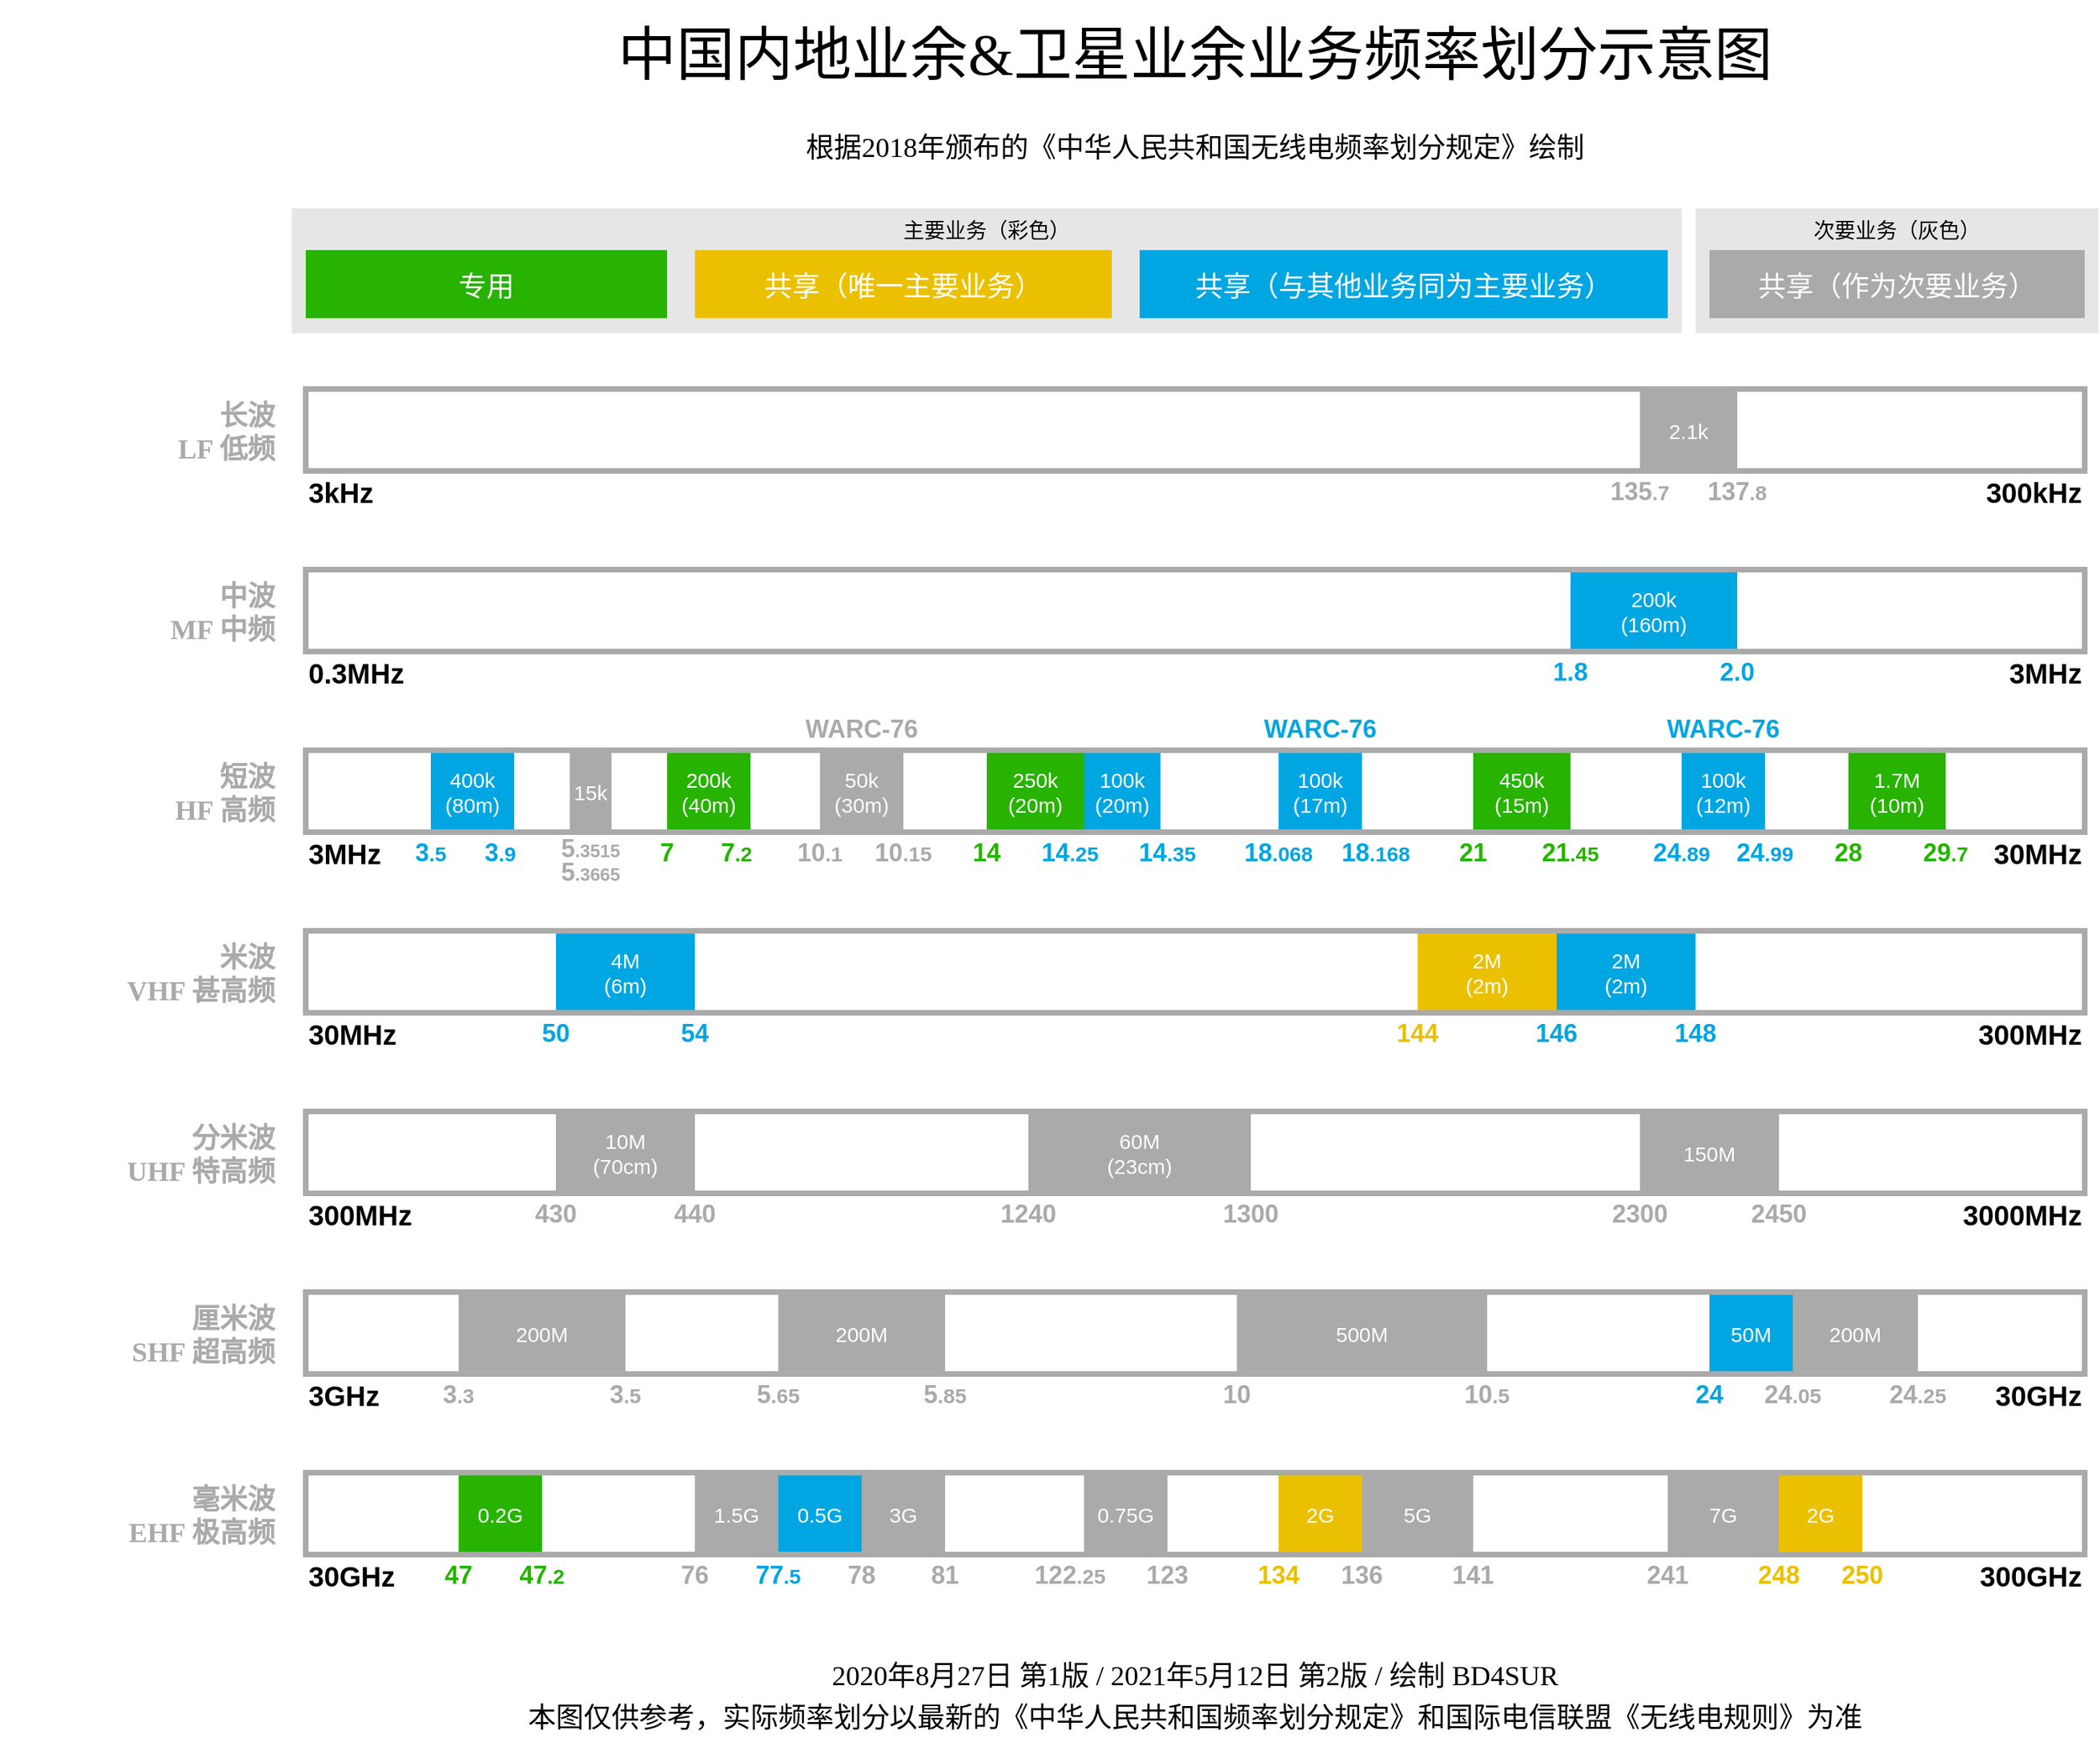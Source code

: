<mxfile version="14.1.8" type="device"><diagram id="ieMSRRrXi7EPUwkaizaH" name="Page-1"><mxGraphModel dx="2588" dy="1910" grid="0" gridSize="10" guides="1" tooltips="1" connect="1" arrows="1" fold="1" page="0" pageScale="1" pageWidth="1920" pageHeight="1200" math="0" shadow="0"><root><mxCell id="0"/><mxCell id="1" parent="0"/><mxCell id="5FhLzuHZLdmhIC0L1uz--5" value="次要业务（灰色）" style="rounded=0;whiteSpace=wrap;html=1;strokeWidth=2;fontFamily=更纱黑体 SC;fontSize=15;align=center;strokeColor=none;fillColor=#E6E6E6;verticalAlign=top;" vertex="1" parent="1"><mxGeometry x="1240" y="130" width="290" height="90" as="geometry"/></mxCell><mxCell id="5FhLzuHZLdmhIC0L1uz--4" value="主要业务（彩色）" style="rounded=0;whiteSpace=wrap;html=1;strokeWidth=2;fontFamily=更纱黑体 SC;fontSize=15;align=center;strokeColor=none;fillColor=#E6E6E6;verticalAlign=top;" vertex="1" parent="1"><mxGeometry x="230" y="130" width="1000" height="90" as="geometry"/></mxCell><mxCell id="8UDpB6ErpZsgrV-sO05f-2" value="3kHz" style="text;html=1;strokeColor=none;fillColor=none;align=left;verticalAlign=middle;whiteSpace=wrap;rounded=0;fontSize=20;fontFamily=Helvetica;fontStyle=1" parent="1" vertex="1"><mxGeometry x="240" y="319" width="160" height="30" as="geometry"/></mxCell><mxCell id="8UDpB6ErpZsgrV-sO05f-3" value="300kHz" style="text;html=1;strokeColor=none;fillColor=none;align=right;verticalAlign=middle;whiteSpace=wrap;rounded=0;fontSize=20;fontFamily=Helvetica;fontStyle=1" parent="1" vertex="1"><mxGeometry x="1390" y="319" width="130" height="30" as="geometry"/></mxCell><mxCell id="8UDpB6ErpZsgrV-sO05f-5" value="2.1k" style="rounded=0;whiteSpace=wrap;html=1;strokeWidth=2;fontFamily=Helvetica;fontSize=15;align=center;strokeColor=none;fontColor=#FFFFFF;labelBackgroundColor=none;fillColor=#AAAAAA;" parent="1" vertex="1"><mxGeometry x="1200" y="260" width="70" height="59" as="geometry"/></mxCell><mxCell id="8UDpB6ErpZsgrV-sO05f-6" value="135&lt;font style=&quot;font-size: 15px&quot;&gt;.7&lt;/font&gt;" style="text;html=1;strokeColor=none;fillColor=none;align=center;verticalAlign=middle;whiteSpace=wrap;rounded=0;fontSize=18;fontFamily=Helvetica;fontStyle=1;fontColor=#AAAAAA;" parent="1" vertex="1"><mxGeometry x="1170" y="319" width="60" height="30" as="geometry"/></mxCell><mxCell id="8UDpB6ErpZsgrV-sO05f-7" value="137&lt;font style=&quot;font-size: 15px&quot;&gt;.8&lt;/font&gt;" style="text;html=1;strokeColor=none;fillColor=none;align=center;verticalAlign=middle;whiteSpace=wrap;rounded=0;fontSize=18;fontFamily=Helvetica;fontStyle=1;fontColor=#AAAAAA;" parent="1" vertex="1"><mxGeometry x="1240" y="319" width="60" height="30" as="geometry"/></mxCell><mxCell id="8UDpB6ErpZsgrV-sO05f-9" value="0.3MHz" style="text;html=1;strokeColor=none;fillColor=none;align=left;verticalAlign=middle;whiteSpace=wrap;rounded=0;fontSize=20;fontFamily=Helvetica;fontStyle=1" parent="1" vertex="1"><mxGeometry x="240" y="449" width="160" height="30" as="geometry"/></mxCell><mxCell id="8UDpB6ErpZsgrV-sO05f-10" value="3MHz" style="text;html=1;strokeColor=none;fillColor=none;align=right;verticalAlign=middle;whiteSpace=wrap;rounded=0;fontSize=20;fontFamily=Helvetica;fontStyle=1" parent="1" vertex="1"><mxGeometry x="1390" y="449" width="130" height="30" as="geometry"/></mxCell><mxCell id="8UDpB6ErpZsgrV-sO05f-15" value="3MHz" style="text;html=1;strokeColor=none;fillColor=none;align=left;verticalAlign=middle;whiteSpace=wrap;rounded=0;fontSize=20;fontFamily=Helvetica;fontStyle=1" parent="1" vertex="1"><mxGeometry x="240" y="579" width="160" height="30" as="geometry"/></mxCell><mxCell id="8UDpB6ErpZsgrV-sO05f-16" value="30MHz" style="text;html=1;strokeColor=none;fillColor=none;align=right;verticalAlign=middle;whiteSpace=wrap;rounded=0;fontSize=20;fontFamily=Helvetica;fontStyle=1" parent="1" vertex="1"><mxGeometry x="1450" y="579" width="70" height="30" as="geometry"/></mxCell><mxCell id="8UDpB6ErpZsgrV-sO05f-18" value="30MHz" style="text;html=1;strokeColor=none;fillColor=none;align=left;verticalAlign=middle;whiteSpace=wrap;rounded=0;fontSize=20;fontFamily=Helvetica;fontStyle=1" parent="1" vertex="1"><mxGeometry x="240" y="709" width="160" height="30" as="geometry"/></mxCell><mxCell id="8UDpB6ErpZsgrV-sO05f-19" value="300MHz" style="text;html=1;strokeColor=none;fillColor=none;align=right;verticalAlign=middle;whiteSpace=wrap;rounded=0;fontSize=20;fontFamily=Helvetica;fontStyle=1" parent="1" vertex="1"><mxGeometry x="1390" y="709" width="130" height="30" as="geometry"/></mxCell><mxCell id="8UDpB6ErpZsgrV-sO05f-21" value="300MHz" style="text;html=1;strokeColor=none;fillColor=none;align=left;verticalAlign=middle;whiteSpace=wrap;rounded=0;fontSize=20;fontFamily=Helvetica;fontStyle=1" parent="1" vertex="1"><mxGeometry x="240" y="839" width="160" height="30" as="geometry"/></mxCell><mxCell id="8UDpB6ErpZsgrV-sO05f-22" value="3000MHz" style="text;html=1;strokeColor=none;fillColor=none;align=right;verticalAlign=middle;whiteSpace=wrap;rounded=0;fontSize=20;fontFamily=Helvetica;fontStyle=1" parent="1" vertex="1"><mxGeometry x="1390" y="839" width="130" height="30" as="geometry"/></mxCell><mxCell id="8UDpB6ErpZsgrV-sO05f-24" value="3GHz" style="text;html=1;strokeColor=none;fillColor=none;align=left;verticalAlign=middle;whiteSpace=wrap;rounded=0;fontSize=20;fontFamily=Helvetica;fontStyle=1" parent="1" vertex="1"><mxGeometry x="240" y="969" width="160" height="30" as="geometry"/></mxCell><mxCell id="8UDpB6ErpZsgrV-sO05f-25" value="30GHz" style="text;html=1;strokeColor=none;fillColor=none;align=right;verticalAlign=middle;whiteSpace=wrap;rounded=0;fontSize=20;fontFamily=Helvetica;fontStyle=1" parent="1" vertex="1"><mxGeometry x="1390" y="969" width="130" height="30" as="geometry"/></mxCell><mxCell id="8UDpB6ErpZsgrV-sO05f-27" value="30GHz" style="text;html=1;strokeColor=none;fillColor=none;align=left;verticalAlign=middle;whiteSpace=wrap;rounded=0;fontSize=20;fontFamily=Helvetica;fontStyle=1" parent="1" vertex="1"><mxGeometry x="240" y="1099" width="160" height="30" as="geometry"/></mxCell><mxCell id="8UDpB6ErpZsgrV-sO05f-28" value="300GHz" style="text;html=1;strokeColor=none;fillColor=none;align=right;verticalAlign=middle;whiteSpace=wrap;rounded=0;fontSize=20;fontFamily=Helvetica;fontStyle=1" parent="1" vertex="1"><mxGeometry x="1390" y="1099" width="130" height="30" as="geometry"/></mxCell><mxCell id="8UDpB6ErpZsgrV-sO05f-29" value="200k&lt;br&gt;(160m)" style="rounded=0;whiteSpace=wrap;html=1;strokeWidth=2;fontFamily=Helvetica;fontSize=15;align=center;strokeColor=none;fontColor=#FFFFFF;fillColor=#00A6E2;" parent="1" vertex="1"><mxGeometry x="1150" y="390" width="120" height="59" as="geometry"/></mxCell><mxCell id="8UDpB6ErpZsgrV-sO05f-30" value="1.8" style="text;html=1;strokeColor=none;fillColor=none;align=center;verticalAlign=middle;whiteSpace=wrap;rounded=0;fontSize=18;fontFamily=Helvetica;fontStyle=1;fontColor=#00A6E2;" parent="1" vertex="1"><mxGeometry x="1120" y="449" width="60" height="30" as="geometry"/></mxCell><mxCell id="8UDpB6ErpZsgrV-sO05f-31" value="2.0" style="text;html=1;strokeColor=none;fillColor=none;align=center;verticalAlign=middle;whiteSpace=wrap;rounded=0;fontSize=18;fontFamily=Helvetica;fontStyle=1;fontColor=#00A6E2;" parent="1" vertex="1"><mxGeometry x="1240" y="449" width="60" height="30" as="geometry"/></mxCell><mxCell id="8UDpB6ErpZsgrV-sO05f-36" value="400k&lt;br&gt;(80m)" style="rounded=0;whiteSpace=wrap;html=1;strokeWidth=2;fontFamily=Helvetica;fontSize=15;align=center;strokeColor=none;fontColor=#FFFFFF;fillColor=#00A6E2;" parent="1" vertex="1"><mxGeometry x="330" y="520" width="60" height="59" as="geometry"/></mxCell><mxCell id="8UDpB6ErpZsgrV-sO05f-37" value="3&lt;font style=&quot;font-size: 15px&quot;&gt;.5&lt;/font&gt;" style="text;html=1;strokeColor=none;fillColor=none;align=center;verticalAlign=middle;whiteSpace=wrap;rounded=0;fontSize=18;fontFamily=Helvetica;fontStyle=1;fontColor=#00A6E2;" parent="1" vertex="1"><mxGeometry x="300" y="579" width="60" height="30" as="geometry"/></mxCell><mxCell id="8UDpB6ErpZsgrV-sO05f-38" value="3&lt;font style=&quot;font-size: 15px&quot;&gt;.9&lt;/font&gt;" style="text;html=1;strokeColor=none;fillColor=none;align=center;verticalAlign=middle;whiteSpace=wrap;rounded=0;fontSize=18;fontFamily=Helvetica;fontStyle=1;fontColor=#00A6E2;" parent="1" vertex="1"><mxGeometry x="350" y="579" width="60" height="30" as="geometry"/></mxCell><mxCell id="8UDpB6ErpZsgrV-sO05f-39" value="200k&lt;br&gt;(40m)" style="rounded=0;whiteSpace=wrap;html=1;strokeWidth=2;fontFamily=Helvetica;fontSize=15;align=center;strokeColor=none;fontColor=#FFFFFF;fillColor=#27B300;" parent="1" vertex="1"><mxGeometry x="500" y="520" width="60" height="59" as="geometry"/></mxCell><mxCell id="8UDpB6ErpZsgrV-sO05f-40" value="7" style="text;html=1;strokeColor=none;fillColor=none;align=center;verticalAlign=middle;whiteSpace=wrap;rounded=0;fontSize=18;fontFamily=Helvetica;fontStyle=1;fontColor=#27B300;" parent="1" vertex="1"><mxGeometry x="470" y="579" width="60" height="30" as="geometry"/></mxCell><mxCell id="8UDpB6ErpZsgrV-sO05f-41" value="7&lt;font style=&quot;font-size: 15px&quot;&gt;.2&lt;/font&gt;" style="text;html=1;strokeColor=none;fillColor=none;align=center;verticalAlign=middle;whiteSpace=wrap;rounded=0;fontSize=18;fontFamily=Helvetica;fontStyle=1;fontColor=#27B300;" parent="1" vertex="1"><mxGeometry x="520" y="579" width="60" height="30" as="geometry"/></mxCell><mxCell id="8UDpB6ErpZsgrV-sO05f-42" value="50k&lt;br&gt;(30m)" style="rounded=0;whiteSpace=wrap;html=1;strokeWidth=2;fontFamily=Helvetica;fontSize=15;align=center;strokeColor=none;fontColor=#FFFFFF;labelBackgroundColor=none;fillColor=#AAAAAA;" parent="1" vertex="1"><mxGeometry x="610" y="520" width="60" height="59" as="geometry"/></mxCell><mxCell id="8UDpB6ErpZsgrV-sO05f-43" value="10&lt;font style=&quot;font-size: 15px&quot;&gt;.1&lt;/font&gt;" style="text;html=1;strokeColor=none;fillColor=none;align=center;verticalAlign=middle;whiteSpace=wrap;rounded=0;fontSize=18;fontFamily=Helvetica;fontStyle=1;fontColor=#AAAAAA;" parent="1" vertex="1"><mxGeometry x="580" y="579" width="60" height="30" as="geometry"/></mxCell><mxCell id="8UDpB6ErpZsgrV-sO05f-44" value="10&lt;font style=&quot;font-size: 15px&quot;&gt;.15&lt;/font&gt;" style="text;html=1;strokeColor=none;fillColor=none;align=center;verticalAlign=middle;whiteSpace=wrap;rounded=0;fontSize=18;fontFamily=Helvetica;fontStyle=1;fontColor=#AAAAAA;" parent="1" vertex="1"><mxGeometry x="640" y="579" width="60" height="30" as="geometry"/></mxCell><mxCell id="8UDpB6ErpZsgrV-sO05f-45" value="250k&lt;br&gt;(20m)" style="rounded=0;whiteSpace=wrap;html=1;strokeWidth=2;fontFamily=Helvetica;fontSize=15;align=center;strokeColor=none;fontColor=#FFFFFF;fillColor=#27B300;" parent="1" vertex="1"><mxGeometry x="730" y="520" width="70" height="59" as="geometry"/></mxCell><mxCell id="8UDpB6ErpZsgrV-sO05f-46" value="14" style="text;html=1;strokeColor=none;fillColor=none;align=center;verticalAlign=middle;whiteSpace=wrap;rounded=0;fontSize=18;fontFamily=Helvetica;fontStyle=1;fontColor=#27B300;" parent="1" vertex="1"><mxGeometry x="700" y="579" width="60" height="30" as="geometry"/></mxCell><mxCell id="8UDpB6ErpZsgrV-sO05f-47" value="14&lt;font style=&quot;font-size: 15px&quot;&gt;.25&lt;/font&gt;" style="text;html=1;strokeColor=none;fillColor=none;align=center;verticalAlign=middle;whiteSpace=wrap;rounded=0;fontSize=18;fontFamily=Helvetica;fontStyle=1;fontColor=#00A6E2;" parent="1" vertex="1"><mxGeometry x="760" y="579" width="60" height="30" as="geometry"/></mxCell><mxCell id="8UDpB6ErpZsgrV-sO05f-48" value="100k&lt;br&gt;(20m)" style="rounded=0;whiteSpace=wrap;html=1;strokeWidth=2;fontFamily=Helvetica;fontSize=15;align=center;strokeColor=none;fontColor=#FFFFFF;fillColor=#00A6E2;" parent="1" vertex="1"><mxGeometry x="800" y="520" width="55" height="59" as="geometry"/></mxCell><mxCell id="8UDpB6ErpZsgrV-sO05f-49" value="14&lt;font style=&quot;font-size: 15px&quot;&gt;.35&lt;/font&gt;" style="text;html=1;strokeColor=none;fillColor=none;align=center;verticalAlign=middle;whiteSpace=wrap;rounded=0;fontSize=18;fontFamily=Helvetica;fontStyle=1;fontColor=#00A6E2;" parent="1" vertex="1"><mxGeometry x="830" y="579" width="60" height="30" as="geometry"/></mxCell><mxCell id="8UDpB6ErpZsgrV-sO05f-50" value="100k&lt;br&gt;(17m)" style="rounded=0;whiteSpace=wrap;html=1;strokeWidth=2;fontFamily=Helvetica;fontSize=15;align=center;strokeColor=none;fontColor=#FFFFFF;fillColor=#00A6E2;" parent="1" vertex="1"><mxGeometry x="940" y="520" width="60" height="59" as="geometry"/></mxCell><mxCell id="8UDpB6ErpZsgrV-sO05f-51" value="18&lt;font style=&quot;font-size: 15px&quot;&gt;.068&lt;/font&gt;" style="text;html=1;strokeColor=none;fillColor=none;align=center;verticalAlign=middle;whiteSpace=wrap;rounded=0;fontSize=18;fontFamily=Helvetica;fontStyle=1;fontColor=#00A6E2;" parent="1" vertex="1"><mxGeometry x="910" y="579" width="60" height="30" as="geometry"/></mxCell><mxCell id="8UDpB6ErpZsgrV-sO05f-53" value="18&lt;font style=&quot;font-size: 15px&quot;&gt;.168&lt;/font&gt;" style="text;html=1;strokeColor=none;fillColor=none;align=center;verticalAlign=middle;whiteSpace=wrap;rounded=0;fontSize=18;fontFamily=Helvetica;fontStyle=1;fontColor=#00A6E2;" parent="1" vertex="1"><mxGeometry x="980" y="579" width="60" height="30" as="geometry"/></mxCell><mxCell id="8UDpB6ErpZsgrV-sO05f-54" value="450k&lt;br&gt;(15m)" style="rounded=0;whiteSpace=wrap;html=1;strokeWidth=2;fontFamily=Helvetica;fontSize=15;align=center;strokeColor=none;fontColor=#FFFFFF;fillColor=#27B300;" parent="1" vertex="1"><mxGeometry x="1080" y="520" width="70" height="59" as="geometry"/></mxCell><mxCell id="8UDpB6ErpZsgrV-sO05f-55" value="21" style="text;html=1;strokeColor=none;fillColor=none;align=center;verticalAlign=middle;whiteSpace=wrap;rounded=0;fontSize=18;fontFamily=Helvetica;fontStyle=1;fontColor=#27B300;" parent="1" vertex="1"><mxGeometry x="1050" y="579" width="60" height="30" as="geometry"/></mxCell><mxCell id="8UDpB6ErpZsgrV-sO05f-56" value="&lt;font&gt;21&lt;/font&gt;&lt;font style=&quot;font-size: 15px&quot;&gt;.45&lt;/font&gt;" style="text;html=1;strokeColor=none;fillColor=none;align=center;verticalAlign=middle;whiteSpace=wrap;rounded=0;fontSize=18;fontFamily=Helvetica;fontStyle=1;fontColor=#27B300;" parent="1" vertex="1"><mxGeometry x="1120" y="579" width="60" height="30" as="geometry"/></mxCell><mxCell id="8UDpB6ErpZsgrV-sO05f-59" value="100k&lt;br&gt;(12m)" style="rounded=0;whiteSpace=wrap;html=1;strokeWidth=2;fontFamily=Helvetica;fontSize=15;align=center;strokeColor=none;fontColor=#FFFFFF;fillColor=#00A6E2;" parent="1" vertex="1"><mxGeometry x="1230" y="520" width="60" height="59" as="geometry"/></mxCell><mxCell id="8UDpB6ErpZsgrV-sO05f-60" value="&lt;font&gt;24&lt;/font&gt;&lt;font style=&quot;font-size: 15px&quot;&gt;.89&lt;/font&gt;" style="text;html=1;strokeColor=none;fillColor=none;align=center;verticalAlign=middle;whiteSpace=wrap;rounded=0;fontSize=18;fontFamily=Helvetica;fontStyle=1;fontColor=#00A6E2;" parent="1" vertex="1"><mxGeometry x="1200" y="579" width="60" height="30" as="geometry"/></mxCell><mxCell id="8UDpB6ErpZsgrV-sO05f-61" value="&lt;font&gt;24&lt;/font&gt;&lt;font style=&quot;font-size: 15px&quot;&gt;.99&lt;/font&gt;" style="text;html=1;strokeColor=none;fillColor=none;align=center;verticalAlign=middle;whiteSpace=wrap;rounded=0;fontSize=18;fontFamily=Helvetica;fontStyle=1;fontColor=#00A6E2;" parent="1" vertex="1"><mxGeometry x="1260" y="579" width="60" height="30" as="geometry"/></mxCell><mxCell id="8UDpB6ErpZsgrV-sO05f-62" value="1.7M&lt;br&gt;(10m)" style="rounded=0;whiteSpace=wrap;html=1;strokeWidth=2;fontFamily=Helvetica;fontSize=15;align=center;strokeColor=none;fontColor=#FFFFFF;fillColor=#27B300;" parent="1" vertex="1"><mxGeometry x="1350" y="520" width="70" height="59" as="geometry"/></mxCell><mxCell id="8UDpB6ErpZsgrV-sO05f-63" value="&lt;font&gt;29&lt;/font&gt;&lt;font style=&quot;font-size: 15px&quot;&gt;.7&lt;/font&gt;" style="text;html=1;strokeColor=none;fillColor=none;align=center;verticalAlign=middle;whiteSpace=wrap;rounded=0;fontSize=18;fontFamily=Helvetica;fontStyle=1;fontColor=#27B300;" parent="1" vertex="1"><mxGeometry x="1390" y="579" width="60" height="30" as="geometry"/></mxCell><mxCell id="8UDpB6ErpZsgrV-sO05f-64" value="28" style="text;html=1;strokeColor=none;fillColor=none;align=center;verticalAlign=middle;whiteSpace=wrap;rounded=0;fontSize=18;fontFamily=Helvetica;fontStyle=1;fontColor=#27B300;" parent="1" vertex="1"><mxGeometry x="1320" y="579" width="60" height="30" as="geometry"/></mxCell><mxCell id="8UDpB6ErpZsgrV-sO05f-65" value="4M&lt;br&gt;(6m)" style="rounded=0;whiteSpace=wrap;html=1;strokeWidth=2;fontFamily=Helvetica;fontSize=15;align=center;strokeColor=none;fontColor=#FFFFFF;fillColor=#00A6E2;" parent="1" vertex="1"><mxGeometry x="420" y="650" width="100" height="59" as="geometry"/></mxCell><mxCell id="8UDpB6ErpZsgrV-sO05f-66" value="50" style="text;html=1;strokeColor=none;fillColor=none;align=center;verticalAlign=middle;whiteSpace=wrap;rounded=0;fontSize=18;fontFamily=Helvetica;fontStyle=1;fontColor=#00A6E2;" parent="1" vertex="1"><mxGeometry x="390" y="709" width="60" height="30" as="geometry"/></mxCell><mxCell id="8UDpB6ErpZsgrV-sO05f-67" value="54" style="text;html=1;strokeColor=none;fillColor=none;align=center;verticalAlign=middle;whiteSpace=wrap;rounded=0;fontSize=18;fontFamily=Helvetica;fontStyle=1;fontColor=#00A6E2;" parent="1" vertex="1"><mxGeometry x="490" y="709" width="60" height="30" as="geometry"/></mxCell><mxCell id="8UDpB6ErpZsgrV-sO05f-68" value="2M&lt;br&gt;(2m)" style="rounded=0;whiteSpace=wrap;html=1;strokeWidth=2;fillColor=#EBC000;fontFamily=Helvetica;fontSize=15;align=center;strokeColor=none;fontColor=#FFFFFF;" parent="1" vertex="1"><mxGeometry x="1040" y="650" width="100" height="59" as="geometry"/></mxCell><mxCell id="8UDpB6ErpZsgrV-sO05f-69" value="144" style="text;html=1;strokeColor=none;fillColor=none;align=center;verticalAlign=middle;whiteSpace=wrap;rounded=0;fontSize=18;fontFamily=Helvetica;fontColor=#EBC000;fontStyle=1" parent="1" vertex="1"><mxGeometry x="1010" y="709" width="60" height="30" as="geometry"/></mxCell><mxCell id="8UDpB6ErpZsgrV-sO05f-70" value="146" style="text;html=1;strokeColor=none;fillColor=none;align=center;verticalAlign=middle;whiteSpace=wrap;rounded=0;fontSize=18;fontFamily=Helvetica;fontStyle=1;fontColor=#00A6E2;" parent="1" vertex="1"><mxGeometry x="1110" y="709" width="60" height="30" as="geometry"/></mxCell><mxCell id="8UDpB6ErpZsgrV-sO05f-71" value="2M&lt;br&gt;(2m)" style="rounded=0;whiteSpace=wrap;html=1;strokeWidth=2;fontFamily=Helvetica;fontSize=15;align=center;strokeColor=none;fontColor=#FFFFFF;fillColor=#00A6E2;" parent="1" vertex="1"><mxGeometry x="1140" y="650" width="100" height="59" as="geometry"/></mxCell><mxCell id="8UDpB6ErpZsgrV-sO05f-72" value="148" style="text;html=1;strokeColor=none;fillColor=none;align=center;verticalAlign=middle;whiteSpace=wrap;rounded=0;fontSize=18;fontFamily=Helvetica;fontStyle=1;fontColor=#00A6E2;" parent="1" vertex="1"><mxGeometry x="1210" y="709" width="60" height="30" as="geometry"/></mxCell><mxCell id="8UDpB6ErpZsgrV-sO05f-73" value="10M&lt;br&gt;(70cm)" style="rounded=0;whiteSpace=wrap;html=1;strokeWidth=2;fontFamily=Helvetica;fontSize=15;align=center;strokeColor=none;fontColor=#FFFFFF;labelBackgroundColor=none;fillColor=#AAAAAA;" parent="1" vertex="1"><mxGeometry x="420" y="780" width="100" height="59" as="geometry"/></mxCell><mxCell id="8UDpB6ErpZsgrV-sO05f-74" value="430" style="text;html=1;strokeColor=none;fillColor=none;align=center;verticalAlign=middle;whiteSpace=wrap;rounded=0;fontSize=18;fontFamily=Helvetica;fontStyle=1;fontColor=#AAAAAA;" parent="1" vertex="1"><mxGeometry x="390" y="839" width="60" height="30" as="geometry"/></mxCell><mxCell id="8UDpB6ErpZsgrV-sO05f-75" value="440" style="text;html=1;strokeColor=none;fillColor=none;align=center;verticalAlign=middle;whiteSpace=wrap;rounded=0;fontSize=18;fontFamily=Helvetica;fontStyle=1;fontColor=#AAAAAA;" parent="1" vertex="1"><mxGeometry x="490" y="839" width="60" height="30" as="geometry"/></mxCell><mxCell id="8UDpB6ErpZsgrV-sO05f-76" value="60M&lt;br&gt;(23cm)" style="rounded=0;whiteSpace=wrap;html=1;strokeWidth=2;fontFamily=Helvetica;fontSize=15;align=center;strokeColor=none;fontColor=#FFFFFF;labelBackgroundColor=none;fillColor=#AAAAAA;" parent="1" vertex="1"><mxGeometry x="760" y="780" width="160" height="59" as="geometry"/></mxCell><mxCell id="8UDpB6ErpZsgrV-sO05f-78" value="1240" style="text;html=1;strokeColor=none;fillColor=none;align=center;verticalAlign=middle;whiteSpace=wrap;rounded=0;fontSize=18;fontFamily=Helvetica;fontStyle=1;fontColor=#AAAAAA;" parent="1" vertex="1"><mxGeometry x="730" y="839" width="60" height="30" as="geometry"/></mxCell><mxCell id="8UDpB6ErpZsgrV-sO05f-80" value="1300" style="text;html=1;strokeColor=none;fillColor=none;align=center;verticalAlign=middle;whiteSpace=wrap;rounded=0;fontSize=18;fontFamily=Helvetica;fontStyle=1;fontColor=#AAAAAA;" parent="1" vertex="1"><mxGeometry x="890" y="839" width="60" height="30" as="geometry"/></mxCell><mxCell id="8UDpB6ErpZsgrV-sO05f-81" value="150M" style="rounded=0;whiteSpace=wrap;html=1;strokeWidth=2;fontFamily=Helvetica;fontSize=15;align=center;strokeColor=none;fontColor=#FFFFFF;labelBackgroundColor=none;fillColor=#AAAAAA;" parent="1" vertex="1"><mxGeometry x="1200" y="780" width="100" height="59" as="geometry"/></mxCell><mxCell id="8UDpB6ErpZsgrV-sO05f-82" value="2300" style="text;html=1;strokeColor=none;fillColor=none;align=center;verticalAlign=middle;whiteSpace=wrap;rounded=0;fontSize=18;fontFamily=Helvetica;fontStyle=1;fontColor=#AAAAAA;" parent="1" vertex="1"><mxGeometry x="1170" y="839" width="60" height="30" as="geometry"/></mxCell><mxCell id="8UDpB6ErpZsgrV-sO05f-83" value="2450" style="text;html=1;strokeColor=none;fillColor=none;align=center;verticalAlign=middle;whiteSpace=wrap;rounded=0;fontSize=18;fontFamily=Helvetica;fontStyle=1;fontColor=#AAAAAA;" parent="1" vertex="1"><mxGeometry x="1270" y="839" width="60" height="30" as="geometry"/></mxCell><mxCell id="8UDpB6ErpZsgrV-sO05f-84" value="200M" style="rounded=0;whiteSpace=wrap;html=1;strokeWidth=2;fontFamily=Helvetica;fontSize=15;align=center;strokeColor=none;fontColor=#FFFFFF;labelBackgroundColor=none;fillColor=#AAAAAA;" parent="1" vertex="1"><mxGeometry x="350" y="910" width="120" height="59" as="geometry"/></mxCell><mxCell id="8UDpB6ErpZsgrV-sO05f-86" value="3&lt;font style=&quot;font-size: 15px&quot;&gt;.3&lt;/font&gt;" style="text;html=1;strokeColor=none;fillColor=none;align=center;verticalAlign=middle;whiteSpace=wrap;rounded=0;fontSize=18;fontFamily=Helvetica;fontStyle=1;fontColor=#AAAAAA;" parent="1" vertex="1"><mxGeometry x="320" y="969" width="60" height="30" as="geometry"/></mxCell><mxCell id="8UDpB6ErpZsgrV-sO05f-88" value="3&lt;font style=&quot;font-size: 15px&quot;&gt;.5&lt;/font&gt;" style="text;html=1;strokeColor=none;fillColor=none;align=center;verticalAlign=middle;whiteSpace=wrap;rounded=0;fontSize=18;fontFamily=Helvetica;fontStyle=1;fontColor=#AAAAAA;" parent="1" vertex="1"><mxGeometry x="440" y="969" width="60" height="30" as="geometry"/></mxCell><mxCell id="8UDpB6ErpZsgrV-sO05f-90" value="200M" style="rounded=0;whiteSpace=wrap;html=1;strokeWidth=2;fontFamily=Helvetica;fontSize=15;align=center;strokeColor=none;fontColor=#FFFFFF;labelBackgroundColor=none;fillColor=#AAAAAA;" parent="1" vertex="1"><mxGeometry x="580" y="910" width="120" height="59" as="geometry"/></mxCell><mxCell id="8UDpB6ErpZsgrV-sO05f-93" value="5&lt;font style=&quot;font-size: 15px&quot;&gt;.65&lt;/font&gt;" style="text;html=1;strokeColor=none;fillColor=none;align=center;verticalAlign=middle;whiteSpace=wrap;rounded=0;fontSize=18;fontFamily=Helvetica;fontStyle=1;fontColor=#AAAAAA;" parent="1" vertex="1"><mxGeometry x="550" y="969" width="60" height="30" as="geometry"/></mxCell><mxCell id="8UDpB6ErpZsgrV-sO05f-96" value="5&lt;font style=&quot;font-size: 15px&quot;&gt;.85&lt;/font&gt;" style="text;html=1;strokeColor=none;fillColor=none;align=center;verticalAlign=middle;whiteSpace=wrap;rounded=0;fontSize=18;fontFamily=Helvetica;fontStyle=1;fontColor=#AAAAAA;" parent="1" vertex="1"><mxGeometry x="670" y="969" width="60" height="30" as="geometry"/></mxCell><mxCell id="8UDpB6ErpZsgrV-sO05f-97" value="500M" style="rounded=0;whiteSpace=wrap;html=1;strokeWidth=2;fontFamily=Helvetica;fontSize=15;align=center;strokeColor=none;fontColor=#FFFFFF;labelBackgroundColor=none;fillColor=#AAAAAA;" parent="1" vertex="1"><mxGeometry x="910" y="910" width="180" height="59" as="geometry"/></mxCell><mxCell id="8UDpB6ErpZsgrV-sO05f-99" value="10" style="text;html=1;strokeColor=none;fillColor=none;align=center;verticalAlign=middle;whiteSpace=wrap;rounded=0;fontSize=18;fontFamily=Helvetica;fontStyle=1;fontColor=#AAAAAA;" parent="1" vertex="1"><mxGeometry x="880" y="969" width="60" height="30" as="geometry"/></mxCell><mxCell id="8UDpB6ErpZsgrV-sO05f-101" value="10&lt;font style=&quot;font-size: 15px&quot;&gt;.5&lt;/font&gt;" style="text;html=1;strokeColor=none;fillColor=none;align=center;verticalAlign=middle;whiteSpace=wrap;rounded=0;fontSize=18;fontFamily=Helvetica;fontStyle=1;fontColor=#AAAAAA;" parent="1" vertex="1"><mxGeometry x="1060" y="969" width="60" height="30" as="geometry"/></mxCell><mxCell id="8UDpB6ErpZsgrV-sO05f-102" value="50M" style="rounded=0;whiteSpace=wrap;html=1;strokeWidth=2;fontFamily=Helvetica;fontSize=15;align=center;strokeColor=none;fontColor=#FFFFFF;labelBackgroundColor=none;fillColor=#00A6E2;" parent="1" vertex="1"><mxGeometry x="1250" y="910" width="60" height="59" as="geometry"/></mxCell><mxCell id="8UDpB6ErpZsgrV-sO05f-103" value="200M" style="rounded=0;whiteSpace=wrap;html=1;strokeWidth=2;fontFamily=Helvetica;fontSize=15;align=center;strokeColor=none;fontColor=#FFFFFF;labelBackgroundColor=none;fillColor=#AAAAAA;" parent="1" vertex="1"><mxGeometry x="1310" y="910" width="90" height="59" as="geometry"/></mxCell><mxCell id="8UDpB6ErpZsgrV-sO05f-104" value="24" style="text;html=1;strokeColor=none;fillColor=none;align=center;verticalAlign=middle;whiteSpace=wrap;rounded=0;fontSize=18;fontFamily=Helvetica;fontColor=#00A6E2;fontStyle=1" parent="1" vertex="1"><mxGeometry x="1220" y="969" width="60" height="30" as="geometry"/></mxCell><mxCell id="8UDpB6ErpZsgrV-sO05f-105" value="24&lt;font style=&quot;font-size: 15px&quot;&gt;.05&lt;/font&gt;" style="text;html=1;strokeColor=none;fillColor=none;align=center;verticalAlign=middle;whiteSpace=wrap;rounded=0;fontSize=18;fontFamily=Helvetica;fontStyle=1;fontColor=#AAAAAA;" parent="1" vertex="1"><mxGeometry x="1280" y="969" width="60" height="30" as="geometry"/></mxCell><mxCell id="8UDpB6ErpZsgrV-sO05f-106" value="24&lt;font style=&quot;font-size: 15px&quot;&gt;.25&lt;/font&gt;" style="text;html=1;strokeColor=none;fillColor=none;align=center;verticalAlign=middle;whiteSpace=wrap;rounded=0;fontSize=18;fontFamily=Helvetica;fontStyle=1;fontColor=#AAAAAA;" parent="1" vertex="1"><mxGeometry x="1370" y="969" width="60" height="30" as="geometry"/></mxCell><mxCell id="8UDpB6ErpZsgrV-sO05f-107" value="0.2G" style="rounded=0;whiteSpace=wrap;html=1;strokeWidth=2;fontFamily=Helvetica;fontSize=15;align=center;strokeColor=none;fontColor=#FFFFFF;fillColor=#27B300;" parent="1" vertex="1"><mxGeometry x="350" y="1040" width="60" height="59" as="geometry"/></mxCell><mxCell id="8UDpB6ErpZsgrV-sO05f-108" value="47" style="text;html=1;strokeColor=none;fillColor=none;align=center;verticalAlign=middle;whiteSpace=wrap;rounded=0;fontSize=18;fontFamily=Helvetica;fontStyle=1;fontColor=#27B300;" parent="1" vertex="1"><mxGeometry x="320" y="1099" width="60" height="30" as="geometry"/></mxCell><mxCell id="8UDpB6ErpZsgrV-sO05f-109" value="47&lt;font style=&quot;font-size: 15px&quot;&gt;.2&lt;/font&gt;" style="text;html=1;strokeColor=none;fillColor=none;align=center;verticalAlign=middle;whiteSpace=wrap;rounded=0;fontSize=18;fontFamily=Helvetica;fontStyle=1;fontColor=#27B300;" parent="1" vertex="1"><mxGeometry x="380" y="1099" width="60" height="30" as="geometry"/></mxCell><mxCell id="8UDpB6ErpZsgrV-sO05f-110" value="1.5G" style="rounded=0;whiteSpace=wrap;html=1;strokeWidth=2;fontFamily=Helvetica;fontSize=15;align=center;strokeColor=none;fontColor=#FFFFFF;labelBackgroundColor=none;fillColor=#AAAAAA;" parent="1" vertex="1"><mxGeometry x="520" y="1040" width="60" height="59" as="geometry"/></mxCell><mxCell id="8UDpB6ErpZsgrV-sO05f-111" value="0.5G" style="rounded=0;whiteSpace=wrap;html=1;strokeWidth=2;fontFamily=Helvetica;fontSize=15;align=center;strokeColor=none;fontColor=#FFFFFF;fillColor=#00A6E2;" parent="1" vertex="1"><mxGeometry x="580" y="1040" width="60" height="59" as="geometry"/></mxCell><mxCell id="8UDpB6ErpZsgrV-sO05f-112" value="3G" style="rounded=0;whiteSpace=wrap;html=1;strokeWidth=2;fontFamily=Helvetica;fontSize=15;align=center;strokeColor=none;fontColor=#FFFFFF;labelBackgroundColor=none;fillColor=#AAAAAA;" parent="1" vertex="1"><mxGeometry x="640" y="1040" width="60" height="59" as="geometry"/></mxCell><mxCell id="8UDpB6ErpZsgrV-sO05f-113" value="76" style="text;html=1;strokeColor=none;fillColor=none;align=center;verticalAlign=middle;whiteSpace=wrap;rounded=0;fontSize=18;fontFamily=Helvetica;fontStyle=1;fontColor=#AAAAAA;" parent="1" vertex="1"><mxGeometry x="490" y="1099" width="60" height="30" as="geometry"/></mxCell><mxCell id="8UDpB6ErpZsgrV-sO05f-114" value="&lt;font&gt;77&lt;/font&gt;&lt;font style=&quot;font-size: 15px&quot;&gt;.5&lt;/font&gt;" style="text;html=1;strokeColor=none;fillColor=none;align=center;verticalAlign=middle;whiteSpace=wrap;rounded=0;fontSize=18;fontFamily=Helvetica;fontStyle=1;fontColor=#00A6E2;" parent="1" vertex="1"><mxGeometry x="550" y="1099" width="60" height="30" as="geometry"/></mxCell><mxCell id="8UDpB6ErpZsgrV-sO05f-115" value="78" style="text;html=1;strokeColor=none;fillColor=none;align=center;verticalAlign=middle;whiteSpace=wrap;rounded=0;fontSize=18;fontFamily=Helvetica;fontStyle=1;fontColor=#AAAAAA;" parent="1" vertex="1"><mxGeometry x="610" y="1099" width="60" height="30" as="geometry"/></mxCell><mxCell id="8UDpB6ErpZsgrV-sO05f-116" value="81" style="text;html=1;strokeColor=none;fillColor=none;align=center;verticalAlign=middle;whiteSpace=wrap;rounded=0;fontSize=18;fontFamily=Helvetica;fontStyle=1;fontColor=#AAAAAA;" parent="1" vertex="1"><mxGeometry x="670" y="1099" width="60" height="30" as="geometry"/></mxCell><mxCell id="8UDpB6ErpZsgrV-sO05f-117" value="0.75G" style="rounded=0;whiteSpace=wrap;html=1;strokeWidth=2;fontFamily=Helvetica;fontSize=15;align=center;strokeColor=none;fontColor=#FFFFFF;labelBackgroundColor=none;fillColor=#AAAAAA;" parent="1" vertex="1"><mxGeometry x="800" y="1040" width="60" height="59" as="geometry"/></mxCell><mxCell id="8UDpB6ErpZsgrV-sO05f-118" value="&lt;font&gt;122&lt;/font&gt;&lt;font style=&quot;font-size: 15px&quot;&gt;.25&lt;/font&gt;" style="text;html=1;strokeColor=none;fillColor=none;align=center;verticalAlign=middle;whiteSpace=wrap;rounded=0;fontSize=18;fontFamily=Helvetica;fontStyle=1;fontColor=#AAAAAA;" parent="1" vertex="1"><mxGeometry x="760" y="1099" width="60" height="30" as="geometry"/></mxCell><mxCell id="8UDpB6ErpZsgrV-sO05f-119" value="123" style="text;html=1;strokeColor=none;fillColor=none;align=center;verticalAlign=middle;whiteSpace=wrap;rounded=0;fontSize=18;fontFamily=Helvetica;fontStyle=1;fontColor=#AAAAAA;" parent="1" vertex="1"><mxGeometry x="830" y="1099" width="60" height="30" as="geometry"/></mxCell><mxCell id="8UDpB6ErpZsgrV-sO05f-120" value="2G" style="rounded=0;whiteSpace=wrap;html=1;strokeWidth=2;fillColor=#EBC000;fontFamily=Helvetica;fontSize=15;align=center;strokeColor=none;fontColor=#FFFFFF;" parent="1" vertex="1"><mxGeometry x="940" y="1040" width="60" height="59" as="geometry"/></mxCell><mxCell id="8UDpB6ErpZsgrV-sO05f-121" value="134" style="text;html=1;strokeColor=none;fillColor=none;align=center;verticalAlign=middle;whiteSpace=wrap;rounded=0;fontSize=18;fontFamily=Helvetica;fontColor=#EBC000;fontStyle=1" parent="1" vertex="1"><mxGeometry x="910" y="1099" width="60" height="30" as="geometry"/></mxCell><mxCell id="8UDpB6ErpZsgrV-sO05f-122" value="136" style="text;html=1;strokeColor=none;fillColor=none;align=center;verticalAlign=middle;whiteSpace=wrap;rounded=0;fontSize=18;fontFamily=Helvetica;fontStyle=1;fontColor=#AAAAAA;" parent="1" vertex="1"><mxGeometry x="970" y="1099" width="60" height="30" as="geometry"/></mxCell><mxCell id="8UDpB6ErpZsgrV-sO05f-123" value="5G" style="rounded=0;whiteSpace=wrap;html=1;strokeWidth=2;fontFamily=Helvetica;fontSize=15;align=center;strokeColor=none;fontColor=#FFFFFF;labelBackgroundColor=none;fillColor=#AAAAAA;" parent="1" vertex="1"><mxGeometry x="1000" y="1040" width="80" height="59" as="geometry"/></mxCell><mxCell id="8UDpB6ErpZsgrV-sO05f-124" value="141" style="text;html=1;strokeColor=none;fillColor=none;align=center;verticalAlign=middle;whiteSpace=wrap;rounded=0;fontSize=18;fontFamily=Helvetica;fontStyle=1;fontColor=#AAAAAA;" parent="1" vertex="1"><mxGeometry x="1050" y="1099" width="60" height="30" as="geometry"/></mxCell><mxCell id="8UDpB6ErpZsgrV-sO05f-125" value="7G" style="rounded=0;whiteSpace=wrap;html=1;strokeWidth=2;fontFamily=Helvetica;fontSize=15;align=center;strokeColor=none;fontColor=#FFFFFF;labelBackgroundColor=none;fillColor=#AAAAAA;" parent="1" vertex="1"><mxGeometry x="1220" y="1040" width="80" height="59" as="geometry"/></mxCell><mxCell id="8UDpB6ErpZsgrV-sO05f-126" value="2G" style="rounded=0;whiteSpace=wrap;html=1;strokeWidth=2;fillColor=#EBC000;fontFamily=Helvetica;fontSize=15;align=center;strokeColor=none;fontColor=#FFFFFF;" parent="1" vertex="1"><mxGeometry x="1300" y="1040" width="60" height="59" as="geometry"/></mxCell><mxCell id="8UDpB6ErpZsgrV-sO05f-127" value="241" style="text;html=1;strokeColor=none;fillColor=none;align=center;verticalAlign=middle;whiteSpace=wrap;rounded=0;fontSize=18;fontFamily=Helvetica;fontStyle=1;fontColor=#AAAAAA;" parent="1" vertex="1"><mxGeometry x="1190" y="1099" width="60" height="30" as="geometry"/></mxCell><mxCell id="8UDpB6ErpZsgrV-sO05f-128" value="248" style="text;html=1;strokeColor=none;fillColor=none;align=center;verticalAlign=middle;whiteSpace=wrap;rounded=0;fontSize=18;fontFamily=Helvetica;fontColor=#EBC000;fontStyle=1" parent="1" vertex="1"><mxGeometry x="1270" y="1099" width="60" height="30" as="geometry"/></mxCell><mxCell id="8UDpB6ErpZsgrV-sO05f-129" value="250" style="text;html=1;strokeColor=none;fillColor=none;align=center;verticalAlign=middle;whiteSpace=wrap;rounded=0;fontSize=18;fontFamily=Helvetica;fontColor=#EBC000;fontStyle=1" parent="1" vertex="1"><mxGeometry x="1330" y="1099" width="60" height="30" as="geometry"/></mxCell><mxCell id="8UDpB6ErpZsgrV-sO05f-130" value="专用" style="rounded=0;whiteSpace=wrap;html=1;strokeWidth=2;fontFamily=更纱黑体 SC;fontSize=20;align=center;strokeColor=none;fontColor=#FFFFFF;fillColor=#27B300;" parent="1" vertex="1"><mxGeometry x="240" y="160" width="260" height="49" as="geometry"/></mxCell><mxCell id="8UDpB6ErpZsgrV-sO05f-131" value="&lt;font style=&quot;font-size: 20px&quot;&gt;共享（唯一主要业务）&lt;/font&gt;" style="rounded=0;whiteSpace=wrap;html=1;strokeWidth=2;fillColor=#EBC000;fontFamily=更纱黑体 SC;fontSize=15;align=center;strokeColor=none;fontColor=#FFFFFF;" parent="1" vertex="1"><mxGeometry x="520" y="160" width="300" height="49" as="geometry"/></mxCell><mxCell id="8UDpB6ErpZsgrV-sO05f-132" value="共享（与其他业务同为主要业务）" style="rounded=0;whiteSpace=wrap;html=1;strokeWidth=2;fontFamily=更纱黑体 SC;fontSize=20;align=center;strokeColor=none;fontColor=#FFFFFF;fillColor=#00A6E2;" parent="1" vertex="1"><mxGeometry x="840" y="160" width="380" height="49" as="geometry"/></mxCell><mxCell id="8UDpB6ErpZsgrV-sO05f-133" value="&lt;font style=&quot;font-size: 20px&quot; face=&quot;更纱黑体 SC&quot;&gt;共享（作为次要业务）&lt;/font&gt;" style="rounded=0;whiteSpace=wrap;html=1;strokeWidth=2;fontFamily=Helvetica;fontSize=15;align=center;strokeColor=none;fontColor=#FFFFFF;labelBackgroundColor=none;fillColor=#AAAAAA;" parent="1" vertex="1"><mxGeometry x="1250" y="160" width="270" height="49" as="geometry"/></mxCell><mxCell id="8UDpB6ErpZsgrV-sO05f-136" value="长波&lt;br&gt;LF 低频" style="text;html=1;strokeColor=none;fillColor=none;align=right;verticalAlign=middle;whiteSpace=wrap;rounded=0;fontSize=20;fontFamily=更纱黑体 SC;fontStyle=1;fontColor=#AAAAAA;" parent="1" vertex="1"><mxGeometry x="20" y="260" width="200" height="59" as="geometry"/></mxCell><mxCell id="8UDpB6ErpZsgrV-sO05f-137" value="中波&lt;br&gt;MF 中频" style="text;html=1;strokeColor=none;fillColor=none;align=right;verticalAlign=middle;whiteSpace=wrap;rounded=0;fontSize=20;fontFamily=更纱黑体 SC;fontStyle=1;fontColor=#AAAAAA;" parent="1" vertex="1"><mxGeometry x="20" y="390" width="200" height="59" as="geometry"/></mxCell><mxCell id="8UDpB6ErpZsgrV-sO05f-138" value="短波&lt;br&gt;HF 高频" style="text;html=1;strokeColor=none;fillColor=none;align=right;verticalAlign=middle;whiteSpace=wrap;rounded=0;fontSize=20;fontFamily=更纱黑体 SC;fontStyle=1;fontColor=#AAAAAA;" parent="1" vertex="1"><mxGeometry x="20" y="520" width="200" height="59" as="geometry"/></mxCell><mxCell id="8UDpB6ErpZsgrV-sO05f-139" value="米波&lt;br&gt;VHF 甚高频" style="text;html=1;strokeColor=none;fillColor=none;align=right;verticalAlign=middle;whiteSpace=wrap;rounded=0;fontSize=20;fontFamily=更纱黑体 SC;fontStyle=1;fontColor=#AAAAAA;" parent="1" vertex="1"><mxGeometry x="20" y="650" width="200" height="59" as="geometry"/></mxCell><mxCell id="8UDpB6ErpZsgrV-sO05f-140" value="分米波&lt;br&gt;UHF 特高频" style="text;html=1;strokeColor=none;fillColor=none;align=right;verticalAlign=middle;whiteSpace=wrap;rounded=0;fontSize=20;fontFamily=更纱黑体 SC;fontStyle=1;fontColor=#AAAAAA;" parent="1" vertex="1"><mxGeometry x="20" y="780" width="200" height="59" as="geometry"/></mxCell><mxCell id="8UDpB6ErpZsgrV-sO05f-141" value="厘米波&lt;br&gt;SHF 超高频" style="text;html=1;strokeColor=none;fillColor=none;align=right;verticalAlign=middle;whiteSpace=wrap;rounded=0;fontSize=20;fontFamily=更纱黑体 SC;fontStyle=1;fontColor=#AAAAAA;" parent="1" vertex="1"><mxGeometry x="20" y="910" width="200" height="59" as="geometry"/></mxCell><mxCell id="8UDpB6ErpZsgrV-sO05f-142" value="毫米波&lt;br&gt;EHF 极高频" style="text;html=1;strokeColor=none;fillColor=none;align=right;verticalAlign=middle;whiteSpace=wrap;rounded=0;fontSize=20;fontFamily=更纱黑体 SC;fontStyle=1;fontColor=#AAAAAA;" parent="1" vertex="1"><mxGeometry x="20" y="1040" width="200" height="59" as="geometry"/></mxCell><mxCell id="8UDpB6ErpZsgrV-sO05f-143" value="&lt;font style=&quot;font-size: 42px;&quot;&gt;中国内地业余&amp;amp;卫星业余业务频率划分示意图&lt;/font&gt;" style="text;html=1;strokeColor=none;fillColor=none;align=center;verticalAlign=middle;whiteSpace=wrap;rounded=0;fontSize=42;fontFamily=更纱黑体 SC Semibold;fontStyle=0" parent="1" vertex="1"><mxGeometry x="240" y="-20" width="1280" height="80" as="geometry"/></mxCell><mxCell id="8UDpB6ErpZsgrV-sO05f-145" value="&lt;span style=&quot;font-weight: normal&quot;&gt;根据2018年颁布的《中华人民共和国无线电频率划分规定》绘制&lt;/span&gt;" style="text;html=1;strokeColor=none;fillColor=none;align=center;verticalAlign=middle;whiteSpace=wrap;rounded=0;fontSize=20;fontFamily=更纱黑体 SC;fontStyle=1" parent="1" vertex="1"><mxGeometry x="240" y="70" width="1280" height="30" as="geometry"/></mxCell><mxCell id="8UDpB6ErpZsgrV-sO05f-146" value="15k" style="rounded=0;whiteSpace=wrap;html=1;strokeWidth=2;fontFamily=Helvetica;fontSize=15;align=center;strokeColor=none;fontColor=#FFFFFF;labelBackgroundColor=none;fillColor=#AAAAAA;" parent="1" vertex="1"><mxGeometry x="430" y="520" width="30" height="59" as="geometry"/></mxCell><mxCell id="8UDpB6ErpZsgrV-sO05f-147" value="5&lt;font style=&quot;font-size: 13px&quot;&gt;.3515&lt;/font&gt;" style="text;html=1;strokeColor=none;fillColor=none;align=center;verticalAlign=middle;whiteSpace=wrap;rounded=0;fontSize=18;fontFamily=Helvetica;fontStyle=1;fontColor=#AAAAAA;" parent="1" vertex="1"><mxGeometry x="415" y="576" width="60" height="30" as="geometry"/></mxCell><mxCell id="8UDpB6ErpZsgrV-sO05f-148" value="5&lt;font style=&quot;font-size: 13px&quot;&gt;.3665&lt;/font&gt;" style="text;html=1;strokeColor=none;fillColor=none;align=center;verticalAlign=middle;whiteSpace=wrap;rounded=0;fontSize=18;fontFamily=Helvetica;fontStyle=1;fontColor=#AAAAAA;" parent="1" vertex="1"><mxGeometry x="415" y="593" width="60" height="30" as="geometry"/></mxCell><mxCell id="8UDpB6ErpZsgrV-sO05f-149" value="&lt;span style=&quot;font-weight: normal&quot;&gt;2020年8月27日 第1版 / 2021年5月12日 第2版 / 绘制 BD4SUR&lt;/span&gt;" style="text;html=1;strokeColor=none;fillColor=none;align=center;verticalAlign=middle;whiteSpace=wrap;rounded=0;fontSize=20;fontFamily=更纱黑体 SC;fontStyle=1" parent="1" vertex="1"><mxGeometry x="240" y="1170" width="1280" height="30" as="geometry"/></mxCell><mxCell id="8UDpB6ErpZsgrV-sO05f-1" value="" style="rounded=0;whiteSpace=wrap;html=1;strokeWidth=4;fillColor=none;strokeColor=#aaaaaa;" parent="1" vertex="1"><mxGeometry x="240" y="260" width="1280" height="59" as="geometry"/></mxCell><mxCell id="8UDpB6ErpZsgrV-sO05f-8" value="" style="rounded=0;whiteSpace=wrap;html=1;strokeWidth=4;fillColor=none;strokeColor=#aaaaaa;" parent="1" vertex="1"><mxGeometry x="240" y="390" width="1280" height="59" as="geometry"/></mxCell><mxCell id="8UDpB6ErpZsgrV-sO05f-17" value="" style="rounded=0;whiteSpace=wrap;html=1;strokeWidth=4;fillColor=none;strokeColor=#aaaaaa;" parent="1" vertex="1"><mxGeometry x="240" y="650" width="1280" height="59" as="geometry"/></mxCell><mxCell id="8UDpB6ErpZsgrV-sO05f-26" value="" style="rounded=0;whiteSpace=wrap;html=1;strokeWidth=4;fillColor=none;strokeColor=#aaaaaa;" parent="1" vertex="1"><mxGeometry x="240" y="1040" width="1280" height="59" as="geometry"/></mxCell><mxCell id="8UDpB6ErpZsgrV-sO05f-14" value="" style="rounded=0;whiteSpace=wrap;html=1;strokeWidth=4;fillColor=none;strokeColor=#aaaaaa;" parent="1" vertex="1"><mxGeometry x="240" y="520" width="1280" height="59" as="geometry"/></mxCell><mxCell id="8UDpB6ErpZsgrV-sO05f-20" value="" style="rounded=0;whiteSpace=wrap;html=1;strokeWidth=4;fillColor=none;strokeColor=#aaaaaa;" parent="1" vertex="1"><mxGeometry x="240" y="780" width="1280" height="59" as="geometry"/></mxCell><mxCell id="8UDpB6ErpZsgrV-sO05f-23" value="" style="rounded=0;whiteSpace=wrap;html=1;strokeWidth=4;fillColor=none;strokeColor=#aaaaaa;" parent="1" vertex="1"><mxGeometry x="240" y="910" width="1280" height="59" as="geometry"/></mxCell><mxCell id="5FhLzuHZLdmhIC0L1uz--1" value="WARC-76" style="text;html=1;strokeColor=none;fillColor=none;align=center;verticalAlign=middle;whiteSpace=wrap;rounded=0;fontSize=18;fontFamily=Helvetica;fontStyle=1;fontColor=#AAAAAA;" vertex="1" parent="1"><mxGeometry x="590" y="490" width="100" height="30" as="geometry"/></mxCell><mxCell id="5FhLzuHZLdmhIC0L1uz--2" value="WARC-76" style="text;html=1;strokeColor=none;fillColor=none;align=center;verticalAlign=middle;whiteSpace=wrap;rounded=0;fontSize=18;fontFamily=Helvetica;fontStyle=1;fontColor=#00A6E2;" vertex="1" parent="1"><mxGeometry x="920" y="490" width="100" height="30" as="geometry"/></mxCell><mxCell id="5FhLzuHZLdmhIC0L1uz--3" value="WARC-76" style="text;html=1;strokeColor=none;fillColor=none;align=center;verticalAlign=middle;whiteSpace=wrap;rounded=0;fontSize=18;fontFamily=Helvetica;fontStyle=1;fontColor=#00A6E2;" vertex="1" parent="1"><mxGeometry x="1210" y="490" width="100" height="30" as="geometry"/></mxCell><mxCell id="5FhLzuHZLdmhIC0L1uz--6" value="&lt;span style=&quot;font-weight: 400&quot;&gt;本图仅供参考，实际频率划分以最新的《中华人民共和国频率划分规定》和国际电信联盟《无线电规则》为准&lt;/span&gt;" style="text;html=1;strokeColor=none;fillColor=none;align=center;verticalAlign=middle;whiteSpace=wrap;rounded=0;fontSize=20;fontFamily=更纱黑体 SC;fontStyle=1" vertex="1" parent="1"><mxGeometry x="240" y="1200" width="1280" height="30" as="geometry"/></mxCell></root></mxGraphModel></diagram></mxfile>